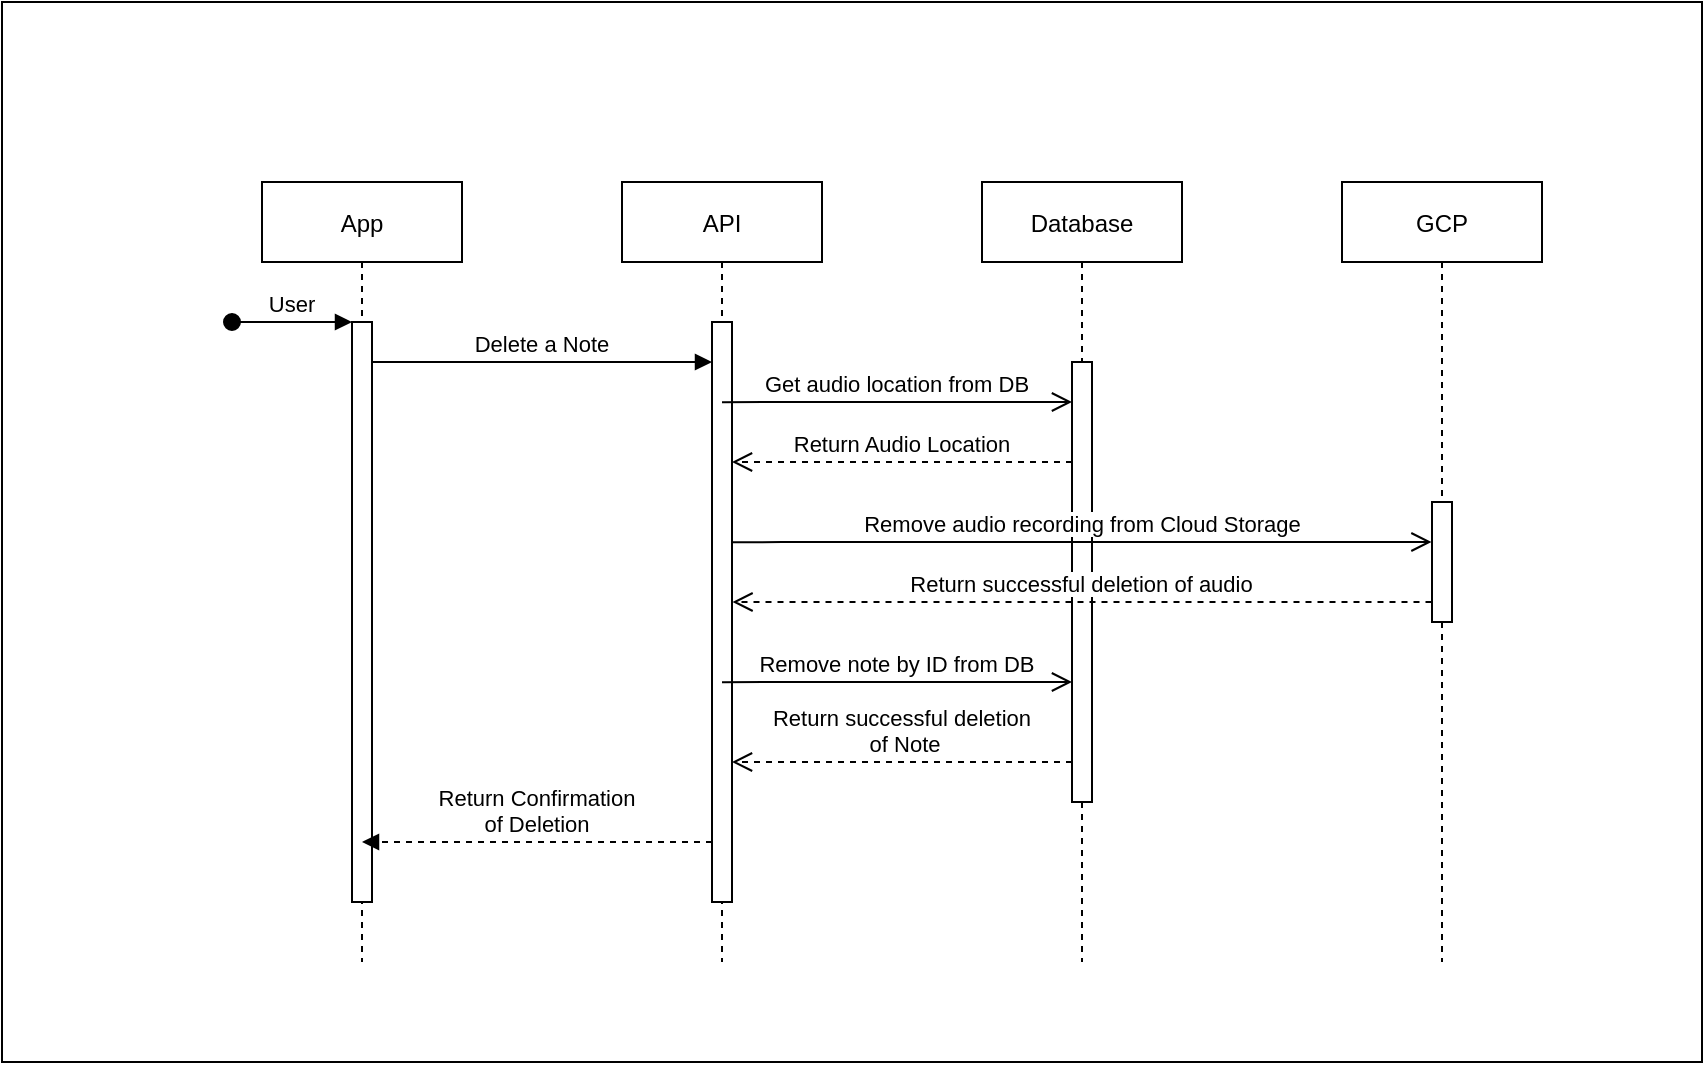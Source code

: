<mxfile version="15.7.3" type="device"><diagram id="40UrLgDc2swsvFbDQrwq" name="Page-1"><mxGraphModel dx="786" dy="448" grid="1" gridSize="10" guides="1" tooltips="1" connect="1" arrows="1" fold="1" page="1" pageScale="1" pageWidth="850" pageHeight="1100" math="0" shadow="0"><root><mxCell id="0"/><mxCell id="1" parent="0"/><mxCell id="GQXH2QjYtYqcrU8sOec3-34" value="" style="rounded=0;whiteSpace=wrap;html=1;" vertex="1" parent="1"><mxGeometry width="850" height="530" as="geometry"/></mxCell><mxCell id="GQXH2QjYtYqcrU8sOec3-1" value="App" style="shape=umlLifeline;perimeter=lifelinePerimeter;container=1;collapsible=0;recursiveResize=0;rounded=0;shadow=0;strokeWidth=1;" vertex="1" parent="1"><mxGeometry x="130" y="90" width="100" height="390" as="geometry"/></mxCell><mxCell id="GQXH2QjYtYqcrU8sOec3-2" value="" style="points=[];perimeter=orthogonalPerimeter;rounded=0;shadow=0;strokeWidth=1;" vertex="1" parent="GQXH2QjYtYqcrU8sOec3-1"><mxGeometry x="45" y="70" width="10" height="290" as="geometry"/></mxCell><mxCell id="GQXH2QjYtYqcrU8sOec3-3" value="User" style="verticalAlign=bottom;startArrow=oval;endArrow=block;startSize=8;shadow=0;strokeWidth=1;" edge="1" parent="GQXH2QjYtYqcrU8sOec3-1" target="GQXH2QjYtYqcrU8sOec3-2"><mxGeometry relative="1" as="geometry"><mxPoint x="-15" y="70" as="sourcePoint"/></mxGeometry></mxCell><mxCell id="GQXH2QjYtYqcrU8sOec3-4" value="API" style="shape=umlLifeline;perimeter=lifelinePerimeter;container=1;collapsible=0;recursiveResize=0;rounded=0;shadow=0;strokeWidth=1;" vertex="1" parent="1"><mxGeometry x="310" y="90" width="100" height="390" as="geometry"/></mxCell><mxCell id="GQXH2QjYtYqcrU8sOec3-5" value="" style="points=[];perimeter=orthogonalPerimeter;rounded=0;shadow=0;strokeWidth=1;" vertex="1" parent="GQXH2QjYtYqcrU8sOec3-4"><mxGeometry x="45" y="70" width="10" height="290" as="geometry"/></mxCell><mxCell id="GQXH2QjYtYqcrU8sOec3-14" value="Delete a Note" style="verticalAlign=bottom;endArrow=block;entryX=0;entryY=0;shadow=0;strokeWidth=1;" edge="1" parent="GQXH2QjYtYqcrU8sOec3-4"><mxGeometry relative="1" as="geometry"><mxPoint x="-125" y="90" as="sourcePoint"/><mxPoint x="45" y="90" as="targetPoint"/><Array as="points"/></mxGeometry></mxCell><mxCell id="GQXH2QjYtYqcrU8sOec3-33" value="Return successful deletion&#10; of Note" style="verticalAlign=bottom;endArrow=open;dashed=1;endSize=8;exitX=0;exitY=0.95;shadow=0;strokeWidth=1;" edge="1" parent="GQXH2QjYtYqcrU8sOec3-4"><mxGeometry relative="1" as="geometry"><mxPoint x="55" y="290.0" as="targetPoint"/><mxPoint x="225" y="290.0" as="sourcePoint"/></mxGeometry></mxCell><mxCell id="GQXH2QjYtYqcrU8sOec3-7" value="Database" style="shape=umlLifeline;perimeter=lifelinePerimeter;container=1;collapsible=0;recursiveResize=0;rounded=0;shadow=0;strokeWidth=1;" vertex="1" parent="1"><mxGeometry x="490" y="90" width="100" height="390" as="geometry"/></mxCell><mxCell id="GQXH2QjYtYqcrU8sOec3-8" value="" style="points=[];perimeter=orthogonalPerimeter;rounded=0;shadow=0;strokeWidth=1;" vertex="1" parent="GQXH2QjYtYqcrU8sOec3-7"><mxGeometry x="45" y="90" width="10" height="220" as="geometry"/></mxCell><mxCell id="GQXH2QjYtYqcrU8sOec3-16" value="Return Audio Location" style="verticalAlign=bottom;endArrow=open;dashed=1;endSize=8;exitX=0;exitY=0.95;shadow=0;strokeWidth=1;" edge="1" parent="GQXH2QjYtYqcrU8sOec3-7"><mxGeometry relative="1" as="geometry"><mxPoint x="-125" y="140.0" as="targetPoint"/><mxPoint x="45" y="140.0" as="sourcePoint"/></mxGeometry></mxCell><mxCell id="GQXH2QjYtYqcrU8sOec3-9" value="GCP" style="shape=umlLifeline;perimeter=lifelinePerimeter;container=1;collapsible=0;recursiveResize=0;rounded=0;shadow=0;strokeWidth=1;" vertex="1" parent="1"><mxGeometry x="670" y="90" width="100" height="390" as="geometry"/></mxCell><mxCell id="GQXH2QjYtYqcrU8sOec3-10" value="" style="points=[];perimeter=orthogonalPerimeter;rounded=0;shadow=0;strokeWidth=1;" vertex="1" parent="GQXH2QjYtYqcrU8sOec3-9"><mxGeometry x="45" y="160" width="10" height="60" as="geometry"/></mxCell><mxCell id="GQXH2QjYtYqcrU8sOec3-27" value="Get audio location from DB" style="verticalAlign=bottom;endArrow=open;endSize=8;exitX=1;exitY=0.167;shadow=0;strokeWidth=1;exitDx=0;exitDy=0;exitPerimeter=0;" edge="1" parent="1"><mxGeometry relative="1" as="geometry"><mxPoint x="535" y="200" as="targetPoint"/><mxPoint x="360" y="200.12" as="sourcePoint"/><Array as="points"><mxPoint x="395" y="200"/><mxPoint x="495" y="200"/></Array></mxGeometry></mxCell><mxCell id="GQXH2QjYtYqcrU8sOec3-30" value="Remove audio recording from Cloud Storage" style="verticalAlign=bottom;endArrow=open;endSize=8;exitX=1;exitY=0.167;shadow=0;strokeWidth=1;exitDx=0;exitDy=0;exitPerimeter=0;" edge="1" parent="1"><mxGeometry relative="1" as="geometry"><mxPoint x="714.75" y="270" as="targetPoint"/><mxPoint x="365.25" y="270.12" as="sourcePoint"/><Array as="points"><mxPoint x="400.25" y="270"/><mxPoint x="500.25" y="270"/></Array></mxGeometry></mxCell><mxCell id="GQXH2QjYtYqcrU8sOec3-31" value="Return successful deletion of audio" style="verticalAlign=bottom;endArrow=open;dashed=1;endSize=8;shadow=0;strokeWidth=1;" edge="1" parent="1"><mxGeometry relative="1" as="geometry"><mxPoint x="365.25" y="300.0" as="targetPoint"/><mxPoint x="714.75" y="300.0" as="sourcePoint"/></mxGeometry></mxCell><mxCell id="GQXH2QjYtYqcrU8sOec3-32" value="Remove note by ID from DB" style="verticalAlign=bottom;endArrow=open;endSize=8;exitX=1;exitY=0.167;shadow=0;strokeWidth=1;exitDx=0;exitDy=0;exitPerimeter=0;" edge="1" parent="1"><mxGeometry relative="1" as="geometry"><mxPoint x="535" y="340" as="targetPoint"/><mxPoint x="360" y="340.12" as="sourcePoint"/><Array as="points"><mxPoint x="395" y="340"/><mxPoint x="495" y="340"/></Array></mxGeometry></mxCell><mxCell id="GQXH2QjYtYqcrU8sOec3-12" value="Return Confirmation &#10;of Deletion" style="verticalAlign=bottom;endArrow=block;shadow=0;strokeWidth=1;dashed=1;" edge="1" parent="1"><mxGeometry relative="1" as="geometry"><mxPoint x="355" y="420" as="sourcePoint"/><mxPoint x="180" y="420" as="targetPoint"/></mxGeometry></mxCell></root></mxGraphModel></diagram></mxfile>